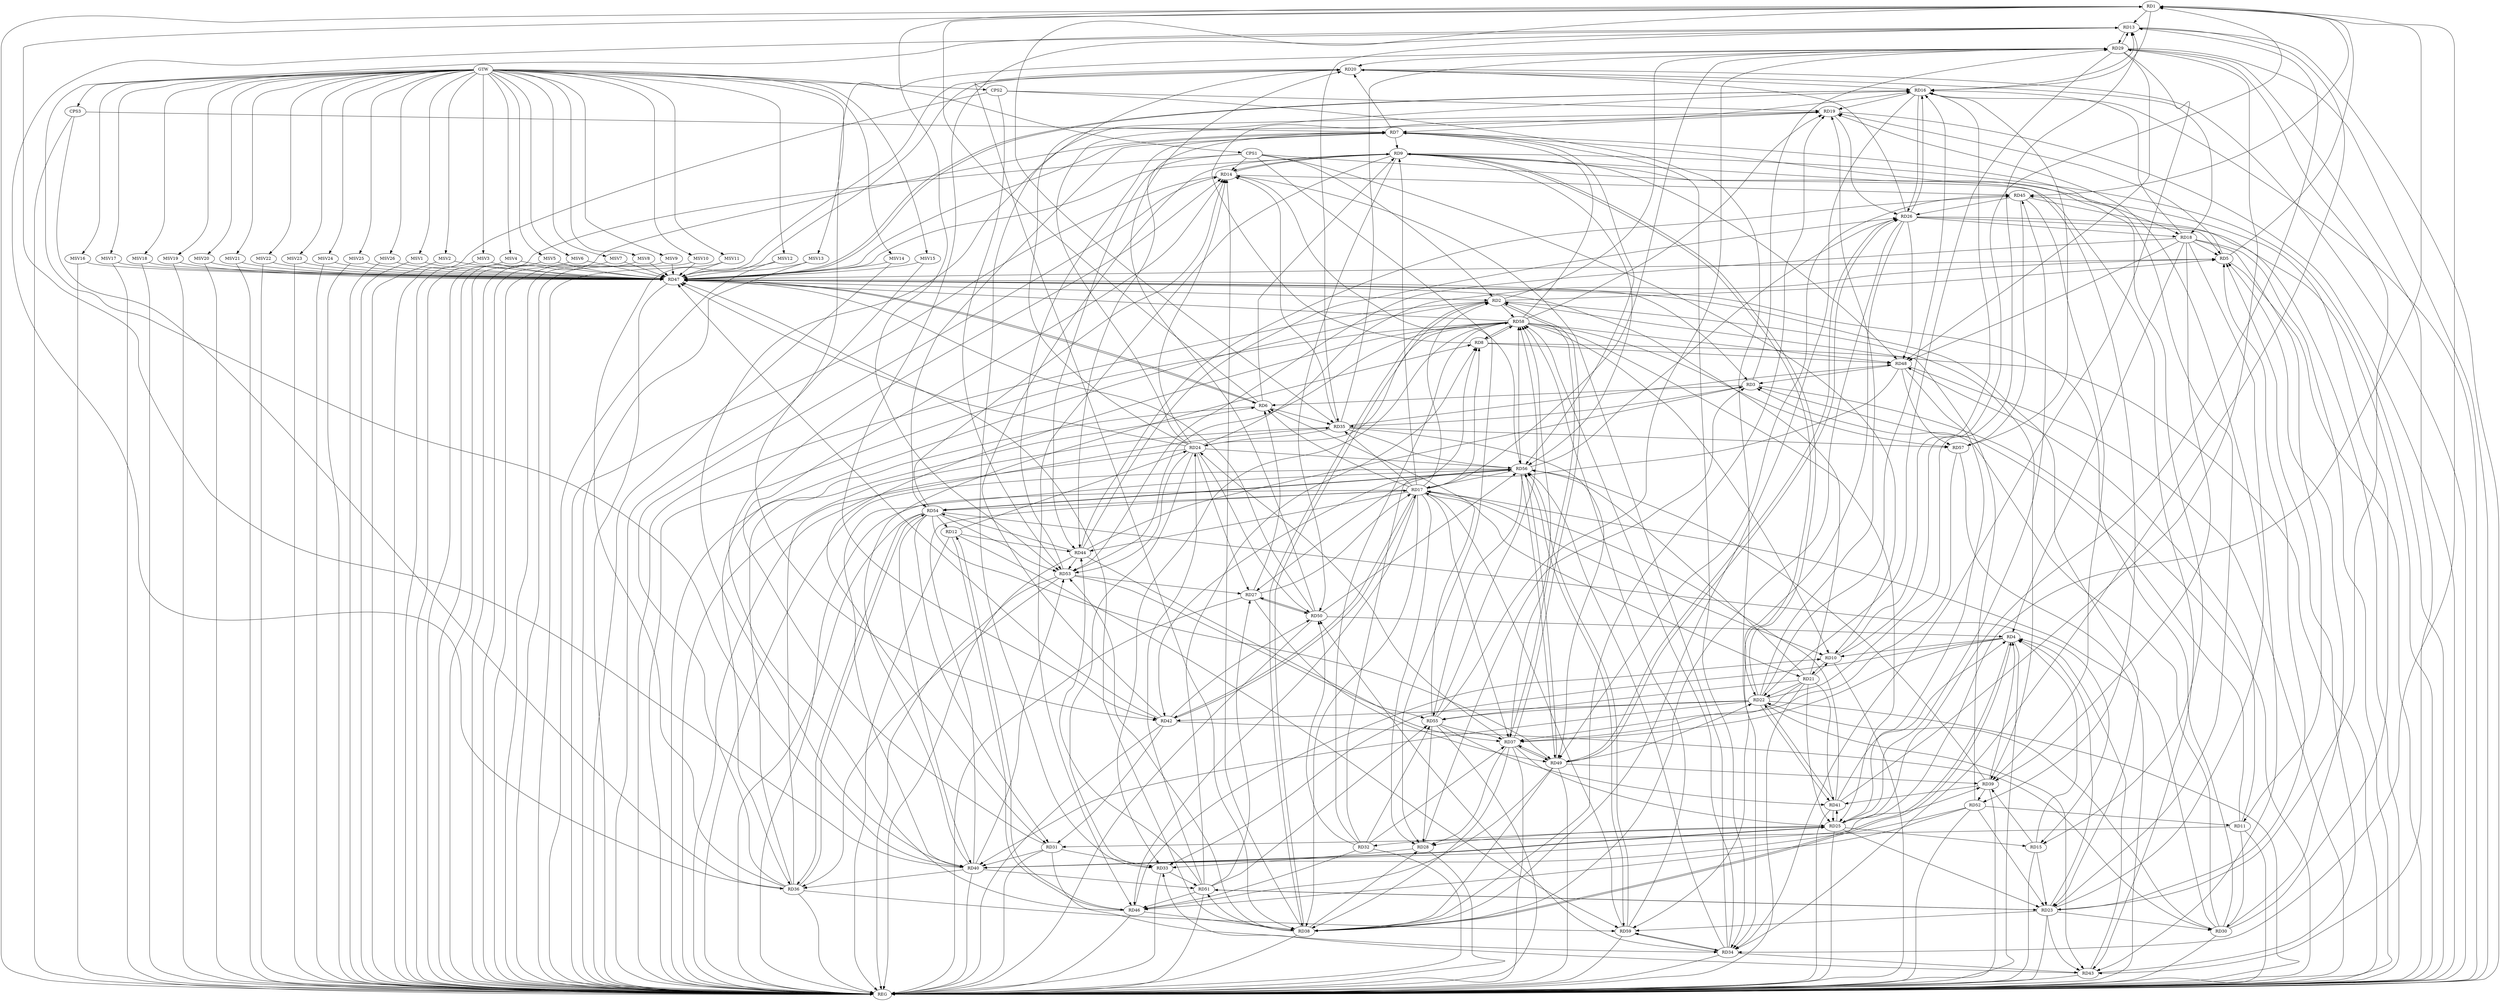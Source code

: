 strict digraph G {
  RD1 [ label="RD1" ];
  RD2 [ label="RD2" ];
  RD3 [ label="RD3" ];
  RD4 [ label="RD4" ];
  RD5 [ label="RD5" ];
  RD6 [ label="RD6" ];
  RD7 [ label="RD7" ];
  RD8 [ label="RD8" ];
  RD9 [ label="RD9" ];
  RD10 [ label="RD10" ];
  RD11 [ label="RD11" ];
  RD12 [ label="RD12" ];
  RD13 [ label="RD13" ];
  RD14 [ label="RD14" ];
  RD15 [ label="RD15" ];
  RD16 [ label="RD16" ];
  RD17 [ label="RD17" ];
  RD18 [ label="RD18" ];
  RD19 [ label="RD19" ];
  RD20 [ label="RD20" ];
  RD21 [ label="RD21" ];
  RD22 [ label="RD22" ];
  RD23 [ label="RD23" ];
  RD24 [ label="RD24" ];
  RD25 [ label="RD25" ];
  RD26 [ label="RD26" ];
  RD27 [ label="RD27" ];
  RD28 [ label="RD28" ];
  RD29 [ label="RD29" ];
  RD30 [ label="RD30" ];
  RD31 [ label="RD31" ];
  RD32 [ label="RD32" ];
  RD33 [ label="RD33" ];
  RD34 [ label="RD34" ];
  RD35 [ label="RD35" ];
  RD36 [ label="RD36" ];
  RD37 [ label="RD37" ];
  RD38 [ label="RD38" ];
  RD39 [ label="RD39" ];
  RD40 [ label="RD40" ];
  RD41 [ label="RD41" ];
  RD42 [ label="RD42" ];
  RD43 [ label="RD43" ];
  RD44 [ label="RD44" ];
  RD45 [ label="RD45" ];
  RD46 [ label="RD46" ];
  RD47 [ label="RD47" ];
  RD48 [ label="RD48" ];
  RD49 [ label="RD49" ];
  RD50 [ label="RD50" ];
  RD51 [ label="RD51" ];
  RD52 [ label="RD52" ];
  RD53 [ label="RD53" ];
  RD54 [ label="RD54" ];
  RD55 [ label="RD55" ];
  RD56 [ label="RD56" ];
  RD57 [ label="RD57" ];
  RD58 [ label="RD58" ];
  RD59 [ label="RD59" ];
  CPS1 [ label="CPS1" ];
  CPS2 [ label="CPS2" ];
  CPS3 [ label="CPS3" ];
  GTW [ label="GTW" ];
  REG [ label="REG" ];
  MSV1 [ label="MSV1" ];
  MSV2 [ label="MSV2" ];
  MSV3 [ label="MSV3" ];
  MSV4 [ label="MSV4" ];
  MSV5 [ label="MSV5" ];
  MSV6 [ label="MSV6" ];
  MSV7 [ label="MSV7" ];
  MSV8 [ label="MSV8" ];
  MSV9 [ label="MSV9" ];
  MSV10 [ label="MSV10" ];
  MSV11 [ label="MSV11" ];
  MSV12 [ label="MSV12" ];
  MSV13 [ label="MSV13" ];
  MSV14 [ label="MSV14" ];
  MSV15 [ label="MSV15" ];
  MSV16 [ label="MSV16" ];
  MSV17 [ label="MSV17" ];
  MSV18 [ label="MSV18" ];
  MSV19 [ label="MSV19" ];
  MSV20 [ label="MSV20" ];
  MSV21 [ label="MSV21" ];
  MSV22 [ label="MSV22" ];
  MSV23 [ label="MSV23" ];
  MSV24 [ label="MSV24" ];
  MSV25 [ label="MSV25" ];
  MSV26 [ label="MSV26" ];
  RD5 -> RD1;
  RD6 -> RD1;
  RD10 -> RD1;
  RD1 -> RD13;
  RD1 -> RD16;
  RD25 -> RD1;
  RD1 -> RD34;
  RD1 -> RD35;
  RD40 -> RD1;
  RD1 -> RD45;
  RD1 -> RD53;
  RD2 -> RD5;
  RD17 -> RD2;
  RD2 -> RD29;
  RD2 -> RD36;
  RD2 -> RD37;
  RD37 -> RD2;
  RD2 -> RD38;
  RD38 -> RD2;
  RD2 -> RD39;
  RD47 -> RD2;
  RD52 -> RD2;
  RD2 -> RD58;
  RD3 -> RD6;
  RD11 -> RD3;
  RD28 -> RD3;
  RD3 -> RD29;
  RD30 -> RD3;
  RD3 -> RD35;
  RD44 -> RD3;
  RD47 -> RD3;
  RD48 -> RD3;
  RD4 -> RD10;
  RD15 -> RD4;
  RD18 -> RD4;
  RD23 -> RD4;
  RD4 -> RD33;
  RD4 -> RD37;
  RD4 -> RD38;
  RD38 -> RD4;
  RD39 -> RD4;
  RD41 -> RD4;
  RD43 -> RD4;
  RD50 -> RD4;
  RD18 -> RD5;
  RD5 -> RD19;
  RD23 -> RD5;
  RD24 -> RD5;
  RD26 -> RD5;
  RD30 -> RD5;
  RD43 -> RD5;
  RD5 -> RD47;
  RD6 -> RD9;
  RD17 -> RD6;
  RD27 -> RD6;
  RD6 -> RD35;
  RD36 -> RD6;
  RD6 -> RD47;
  RD47 -> RD6;
  RD55 -> RD6;
  RD7 -> RD9;
  RD7 -> RD15;
  RD19 -> RD7;
  RD7 -> RD20;
  RD7 -> RD23;
  RD7 -> RD34;
  RD7 -> RD44;
  RD7 -> RD47;
  RD53 -> RD7;
  RD7 -> RD54;
  RD7 -> RD56;
  RD58 -> RD7;
  RD8 -> RD16;
  RD17 -> RD8;
  RD32 -> RD8;
  RD40 -> RD8;
  RD8 -> RD48;
  RD51 -> RD8;
  RD8 -> RD58;
  RD58 -> RD8;
  RD9 -> RD14;
  RD14 -> RD9;
  RD17 -> RD9;
  RD9 -> RD18;
  RD9 -> RD22;
  RD22 -> RD9;
  RD42 -> RD9;
  RD9 -> RD46;
  RD9 -> RD47;
  RD9 -> RD48;
  RD9 -> RD50;
  RD9 -> RD52;
  RD9 -> RD56;
  RD10 -> RD16;
  RD17 -> RD10;
  RD10 -> RD21;
  RD21 -> RD10;
  RD46 -> RD10;
  RD58 -> RD10;
  RD18 -> RD11;
  RD11 -> RD30;
  RD11 -> RD31;
  RD11 -> RD48;
  RD52 -> RD11;
  RD12 -> RD24;
  RD12 -> RD44;
  RD12 -> RD46;
  RD46 -> RD12;
  RD54 -> RD12;
  RD12 -> RD59;
  RD16 -> RD13;
  RD22 -> RD13;
  RD25 -> RD13;
  RD13 -> RD29;
  RD29 -> RD13;
  RD13 -> RD34;
  RD13 -> RD35;
  RD36 -> RD13;
  RD13 -> RD38;
  RD13 -> RD40;
  RD24 -> RD14;
  RD31 -> RD14;
  RD34 -> RD14;
  RD35 -> RD14;
  RD36 -> RD14;
  RD38 -> RD14;
  RD14 -> RD45;
  RD46 -> RD14;
  RD54 -> RD14;
  RD14 -> RD56;
  RD15 -> RD23;
  RD25 -> RD15;
  RD15 -> RD39;
  RD54 -> RD15;
  RD18 -> RD16;
  RD16 -> RD19;
  RD20 -> RD16;
  RD22 -> RD16;
  RD24 -> RD16;
  RD16 -> RD26;
  RD26 -> RD16;
  RD16 -> RD38;
  RD16 -> RD47;
  RD47 -> RD16;
  RD57 -> RD16;
  RD17 -> RD21;
  RD27 -> RD17;
  RD17 -> RD28;
  RD17 -> RD29;
  RD30 -> RD17;
  RD17 -> RD35;
  RD17 -> RD37;
  RD17 -> RD38;
  RD40 -> RD17;
  RD41 -> RD17;
  RD17 -> RD42;
  RD42 -> RD17;
  RD17 -> RD44;
  RD17 -> RD46;
  RD17 -> RD54;
  RD56 -> RD17;
  RD59 -> RD17;
  RD20 -> RD18;
  RD26 -> RD18;
  RD18 -> RD39;
  RD18 -> RD43;
  RD18 -> RD48;
  RD18 -> RD53;
  RD22 -> RD19;
  RD23 -> RD19;
  RD24 -> RD19;
  RD19 -> RD26;
  RD38 -> RD19;
  RD19 -> RD40;
  RD58 -> RD19;
  RD26 -> RD20;
  RD29 -> RD20;
  RD33 -> RD20;
  RD36 -> RD20;
  RD20 -> RD42;
  RD47 -> RD20;
  RD50 -> RD20;
  RD21 -> RD22;
  RD21 -> RD25;
  RD21 -> RD37;
  RD21 -> RD41;
  RD21 -> RD47;
  RD21 -> RD55;
  RD21 -> RD56;
  RD29 -> RD22;
  RD30 -> RD22;
  RD22 -> RD40;
  RD22 -> RD41;
  RD41 -> RD22;
  RD22 -> RD42;
  RD22 -> RD43;
  RD49 -> RD22;
  RD22 -> RD55;
  RD25 -> RD23;
  RD29 -> RD23;
  RD23 -> RD30;
  RD23 -> RD43;
  RD47 -> RD23;
  RD23 -> RD51;
  RD51 -> RD23;
  RD52 -> RD23;
  RD23 -> RD59;
  RD24 -> RD27;
  RD24 -> RD33;
  RD35 -> RD24;
  RD37 -> RD24;
  RD24 -> RD47;
  RD24 -> RD50;
  RD51 -> RD24;
  RD24 -> RD53;
  RD24 -> RD56;
  RD24 -> RD58;
  RD25 -> RD28;
  RD25 -> RD32;
  RD37 -> RD25;
  RD25 -> RD40;
  RD40 -> RD25;
  RD25 -> RD41;
  RD41 -> RD25;
  RD25 -> RD45;
  RD48 -> RD25;
  RD58 -> RD25;
  RD26 -> RD38;
  RD44 -> RD26;
  RD45 -> RD26;
  RD26 -> RD48;
  RD26 -> RD49;
  RD49 -> RD26;
  RD56 -> RD26;
  RD26 -> RD59;
  RD48 -> RD27;
  RD27 -> RD49;
  RD27 -> RD50;
  RD50 -> RD27;
  RD51 -> RD27;
  RD53 -> RD27;
  RD28 -> RD33;
  RD37 -> RD28;
  RD38 -> RD28;
  RD55 -> RD28;
  RD29 -> RD34;
  RD35 -> RD29;
  RD41 -> RD29;
  RD29 -> RD42;
  RD29 -> RD43;
  RD29 -> RD48;
  RD55 -> RD29;
  RD42 -> RD30;
  RD30 -> RD45;
  RD30 -> RD47;
  RD31 -> RD33;
  RD31 -> RD34;
  RD31 -> RD40;
  RD42 -> RD31;
  RD54 -> RD31;
  RD58 -> RD31;
  RD32 -> RD37;
  RD32 -> RD46;
  RD32 -> RD50;
  RD32 -> RD55;
  RD32 -> RD58;
  RD43 -> RD33;
  RD33 -> RD51;
  RD58 -> RD33;
  RD34 -> RD43;
  RD34 -> RD50;
  RD34 -> RD56;
  RD34 -> RD58;
  RD34 -> RD59;
  RD59 -> RD34;
  RD36 -> RD35;
  RD35 -> RD48;
  RD35 -> RD49;
  RD35 -> RD56;
  RD35 -> RD57;
  RD40 -> RD36;
  RD53 -> RD36;
  RD36 -> RD54;
  RD54 -> RD36;
  RD36 -> RD59;
  RD37 -> RD38;
  RD44 -> RD37;
  RD37 -> RD49;
  RD49 -> RD37;
  RD55 -> RD37;
  RD57 -> RD37;
  RD37 -> RD58;
  RD46 -> RD38;
  RD38 -> RD47;
  RD49 -> RD38;
  RD38 -> RD51;
  RD38 -> RD53;
  RD40 -> RD39;
  RD39 -> RD41;
  RD45 -> RD39;
  RD49 -> RD39;
  RD39 -> RD52;
  RD39 -> RD56;
  RD40 -> RD51;
  RD52 -> RD40;
  RD40 -> RD53;
  RD54 -> RD40;
  RD56 -> RD40;
  RD55 -> RD41;
  RD42 -> RD47;
  RD42 -> RD50;
  RD56 -> RD42;
  RD44 -> RD45;
  RD51 -> RD44;
  RD44 -> RD53;
  RD44 -> RD54;
  RD45 -> RD49;
  RD45 -> RD57;
  RD49 -> RD46;
  RD51 -> RD46;
  RD52 -> RD46;
  RD50 -> RD47;
  RD58 -> RD47;
  RD48 -> RD57;
  RD58 -> RD48;
  RD54 -> RD49;
  RD49 -> RD56;
  RD56 -> RD49;
  RD50 -> RD56;
  RD51 -> RD55;
  RD54 -> RD53;
  RD53 -> RD55;
  RD58 -> RD53;
  RD54 -> RD56;
  RD56 -> RD54;
  RD56 -> RD55;
  RD55 -> RD58;
  RD56 -> RD58;
  RD56 -> RD59;
  RD59 -> RD56;
  RD58 -> RD57;
  RD59 -> RD58;
  CPS1 -> RD43;
  CPS1 -> RD28;
  CPS1 -> RD2;
  CPS1 -> RD14;
  CPS1 -> RD44;
  CPS1 -> RD10;
  CPS2 -> RD19;
  CPS2 -> RD53;
  CPS2 -> RD34;
  CPS3 -> RD7;
  CPS3 -> RD36;
  GTW -> CPS1;
  GTW -> CPS2;
  GTW -> CPS3;
  RD1 -> REG;
  RD2 -> REG;
  RD3 -> REG;
  RD4 -> REG;
  RD5 -> REG;
  RD6 -> REG;
  RD7 -> REG;
  RD8 -> REG;
  RD9 -> REG;
  RD10 -> REG;
  RD11 -> REG;
  RD12 -> REG;
  RD13 -> REG;
  RD14 -> REG;
  RD15 -> REG;
  RD16 -> REG;
  RD17 -> REG;
  RD18 -> REG;
  RD19 -> REG;
  RD20 -> REG;
  RD21 -> REG;
  RD22 -> REG;
  RD23 -> REG;
  RD24 -> REG;
  RD25 -> REG;
  RD26 -> REG;
  RD27 -> REG;
  RD28 -> REG;
  RD29 -> REG;
  RD30 -> REG;
  RD31 -> REG;
  RD32 -> REG;
  RD33 -> REG;
  RD34 -> REG;
  RD35 -> REG;
  RD36 -> REG;
  RD37 -> REG;
  RD38 -> REG;
  RD39 -> REG;
  RD40 -> REG;
  RD41 -> REG;
  RD42 -> REG;
  RD43 -> REG;
  RD44 -> REG;
  RD45 -> REG;
  RD46 -> REG;
  RD47 -> REG;
  RD48 -> REG;
  RD49 -> REG;
  RD50 -> REG;
  RD51 -> REG;
  RD52 -> REG;
  RD53 -> REG;
  RD54 -> REG;
  RD55 -> REG;
  RD56 -> REG;
  RD57 -> REG;
  RD58 -> REG;
  RD59 -> REG;
  CPS1 -> REG;
  CPS2 -> REG;
  CPS3 -> REG;
  MSV1 -> RD47;
  MSV2 -> RD47;
  MSV3 -> RD47;
  MSV4 -> RD47;
  MSV5 -> RD47;
  GTW -> MSV1;
  MSV1 -> REG;
  GTW -> MSV2;
  MSV2 -> REG;
  GTW -> MSV3;
  MSV3 -> REG;
  GTW -> MSV4;
  MSV4 -> REG;
  GTW -> MSV5;
  MSV5 -> REG;
  MSV6 -> RD47;
  MSV7 -> RD47;
  MSV8 -> RD47;
  GTW -> MSV6;
  MSV6 -> REG;
  GTW -> MSV7;
  MSV7 -> REG;
  GTW -> MSV8;
  MSV8 -> REG;
  MSV9 -> RD47;
  GTW -> MSV9;
  MSV9 -> REG;
  MSV10 -> RD47;
  GTW -> MSV10;
  MSV10 -> REG;
  MSV11 -> RD47;
  MSV12 -> RD47;
  GTW -> MSV11;
  MSV11 -> REG;
  GTW -> MSV12;
  MSV12 -> REG;
  MSV13 -> RD47;
  MSV14 -> RD47;
  GTW -> MSV13;
  MSV13 -> REG;
  GTW -> MSV14;
  MSV14 -> REG;
  MSV15 -> RD47;
  MSV16 -> RD47;
  GTW -> MSV15;
  MSV15 -> REG;
  GTW -> MSV16;
  MSV16 -> REG;
  MSV17 -> RD47;
  GTW -> MSV17;
  MSV17 -> REG;
  MSV18 -> RD47;
  GTW -> MSV18;
  MSV18 -> REG;
  MSV19 -> RD47;
  GTW -> MSV19;
  MSV19 -> REG;
  MSV20 -> RD47;
  GTW -> MSV20;
  MSV20 -> REG;
  MSV21 -> RD47;
  GTW -> MSV21;
  MSV21 -> REG;
  MSV22 -> RD47;
  GTW -> MSV22;
  MSV22 -> REG;
  MSV23 -> RD47;
  MSV24 -> RD47;
  MSV25 -> RD47;
  GTW -> MSV23;
  MSV23 -> REG;
  GTW -> MSV24;
  MSV24 -> REG;
  GTW -> MSV25;
  MSV25 -> REG;
  MSV26 -> RD47;
  GTW -> MSV26;
  MSV26 -> REG;
}
